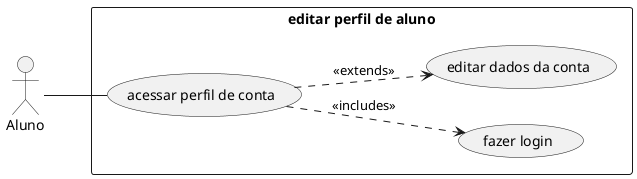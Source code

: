 @startuml
left to right direction
skinparam packagestyle rectangle
actor Aluno
rectangle "editar perfil de aluno" {
   Aluno -- (acessar perfil de conta)
    (acessar perfil de conta) ..> (fazer login): <<includes>>
    (acessar perfil de conta) ..> (editar dados da conta): <<extends>>
} 
@enduml